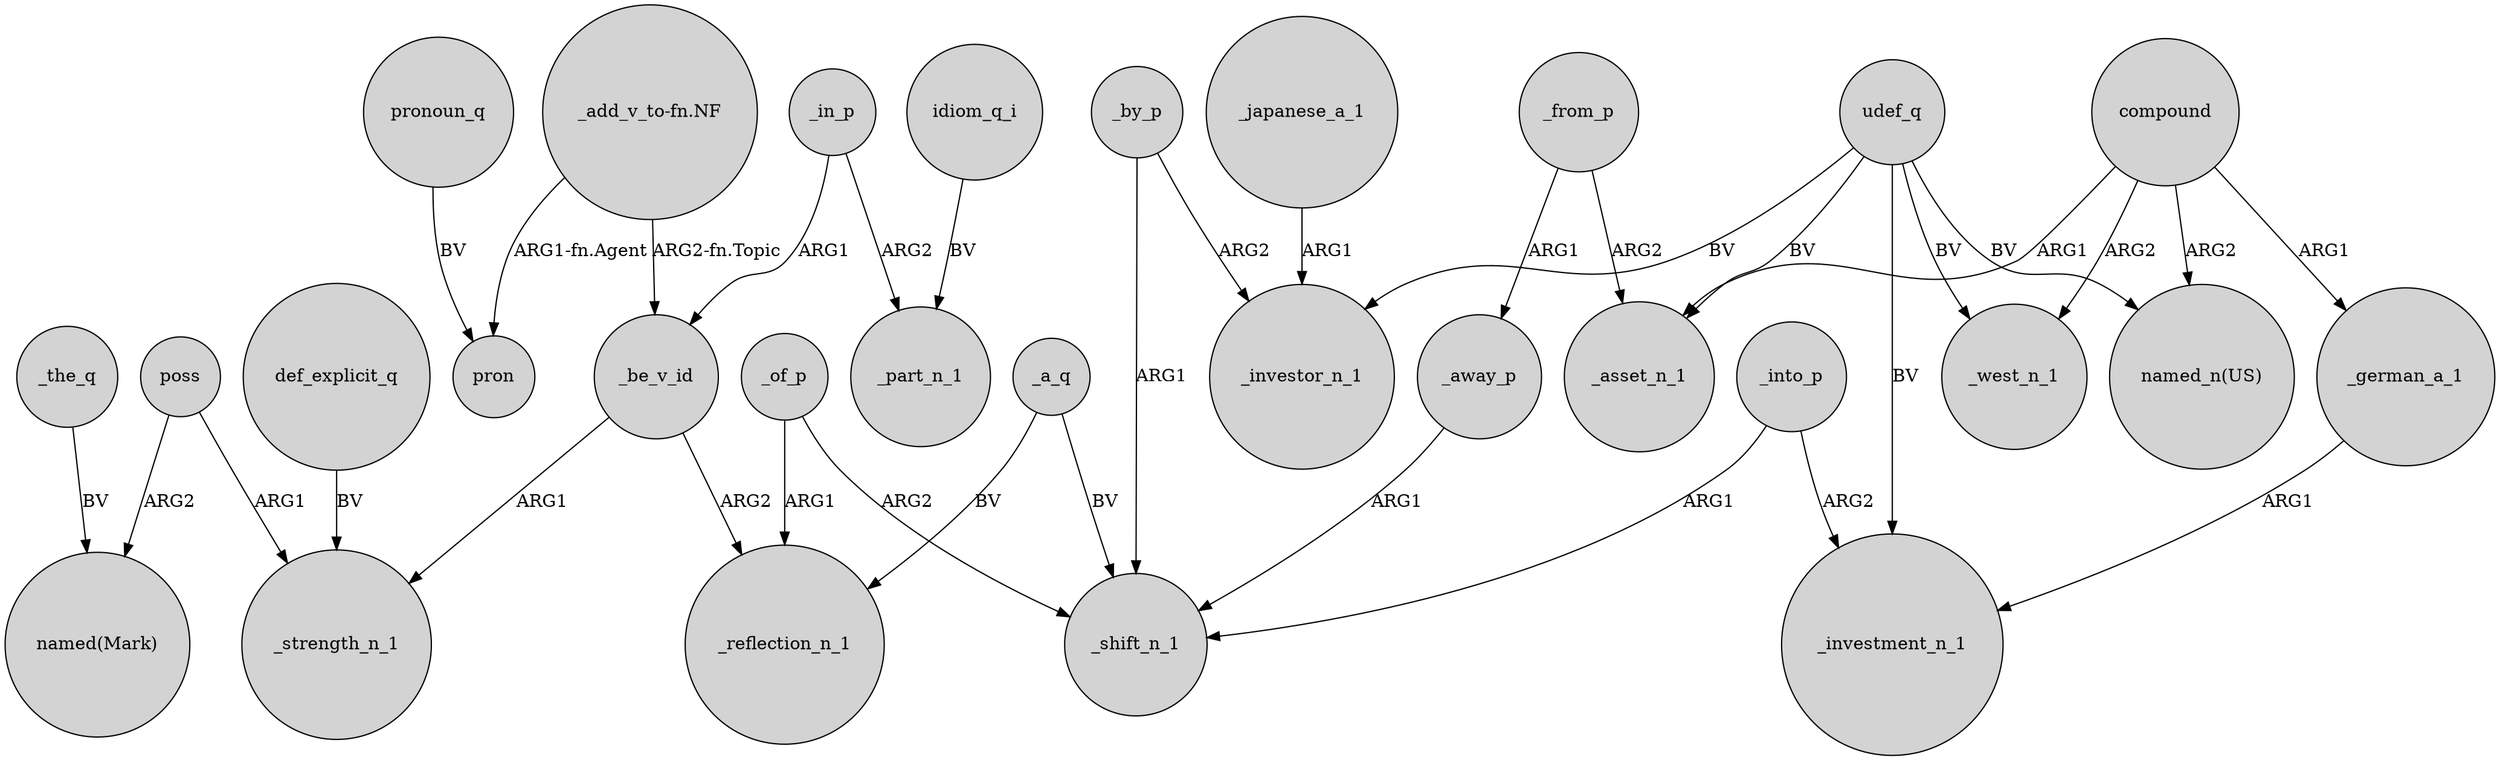 digraph {
	node [shape=circle style=filled]
	"_add_v_to-fn.NF" -> _be_v_id [label="ARG2-fn.Topic"]
	_away_p -> _shift_n_1 [label=ARG1]
	udef_q -> "named_n(US)" [label=BV]
	compound -> _west_n_1 [label=ARG2]
	_by_p -> _shift_n_1 [label=ARG1]
	_in_p -> _part_n_1 [label=ARG2]
	udef_q -> _investor_n_1 [label=BV]
	_japanese_a_1 -> _investor_n_1 [label=ARG1]
	_the_q -> "named(Mark)" [label=BV]
	idiom_q_i -> _part_n_1 [label=BV]
	compound -> _asset_n_1 [label=ARG1]
	udef_q -> _west_n_1 [label=BV]
	_from_p -> _away_p [label=ARG1]
	udef_q -> _asset_n_1 [label=BV]
	compound -> "named_n(US)" [label=ARG2]
	_into_p -> _investment_n_1 [label=ARG2]
	_into_p -> _shift_n_1 [label=ARG1]
	_a_q -> _shift_n_1 [label=BV]
	pronoun_q -> pron [label=BV]
	def_explicit_q -> _strength_n_1 [label=BV]
	_of_p -> _shift_n_1 [label=ARG2]
	poss -> _strength_n_1 [label=ARG1]
	"_add_v_to-fn.NF" -> pron [label="ARG1-fn.Agent"]
	_in_p -> _be_v_id [label=ARG1]
	_a_q -> _reflection_n_1 [label=BV]
	udef_q -> _investment_n_1 [label=BV]
	_be_v_id -> _reflection_n_1 [label=ARG2]
	_of_p -> _reflection_n_1 [label=ARG1]
	poss -> "named(Mark)" [label=ARG2]
	_from_p -> _asset_n_1 [label=ARG2]
	_german_a_1 -> _investment_n_1 [label=ARG1]
	_by_p -> _investor_n_1 [label=ARG2]
	_be_v_id -> _strength_n_1 [label=ARG1]
	compound -> _german_a_1 [label=ARG1]
}
